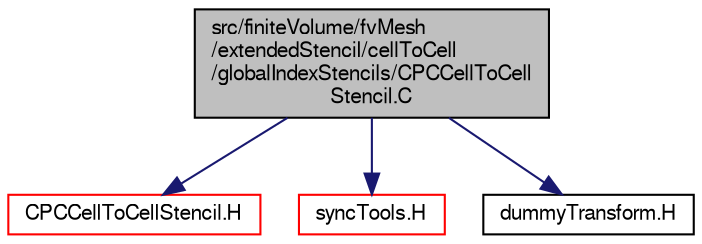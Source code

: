 digraph "src/finiteVolume/fvMesh/extendedStencil/cellToCell/globalIndexStencils/CPCCellToCellStencil.C"
{
  bgcolor="transparent";
  edge [fontname="FreeSans",fontsize="10",labelfontname="FreeSans",labelfontsize="10"];
  node [fontname="FreeSans",fontsize="10",shape=record];
  Node0 [label="src/finiteVolume/fvMesh\l/extendedStencil/cellToCell\l/globalIndexStencils/CPCCellToCell\lStencil.C",height=0.2,width=0.4,color="black", fillcolor="grey75", style="filled", fontcolor="black"];
  Node0 -> Node1 [color="midnightblue",fontsize="10",style="solid",fontname="FreeSans"];
  Node1 [label="CPCCellToCellStencil.H",height=0.2,width=0.4,color="red",URL="$a03362.html"];
  Node0 -> Node160 [color="midnightblue",fontsize="10",style="solid",fontname="FreeSans"];
  Node160 [label="syncTools.H",height=0.2,width=0.4,color="red",URL="$a11768.html"];
  Node0 -> Node241 [color="midnightblue",fontsize="10",style="solid",fontname="FreeSans"];
  Node241 [label="dummyTransform.H",height=0.2,width=0.4,color="black",URL="$a11762.html",tooltip="Dummy transform to be used with syncTools. "];
}
